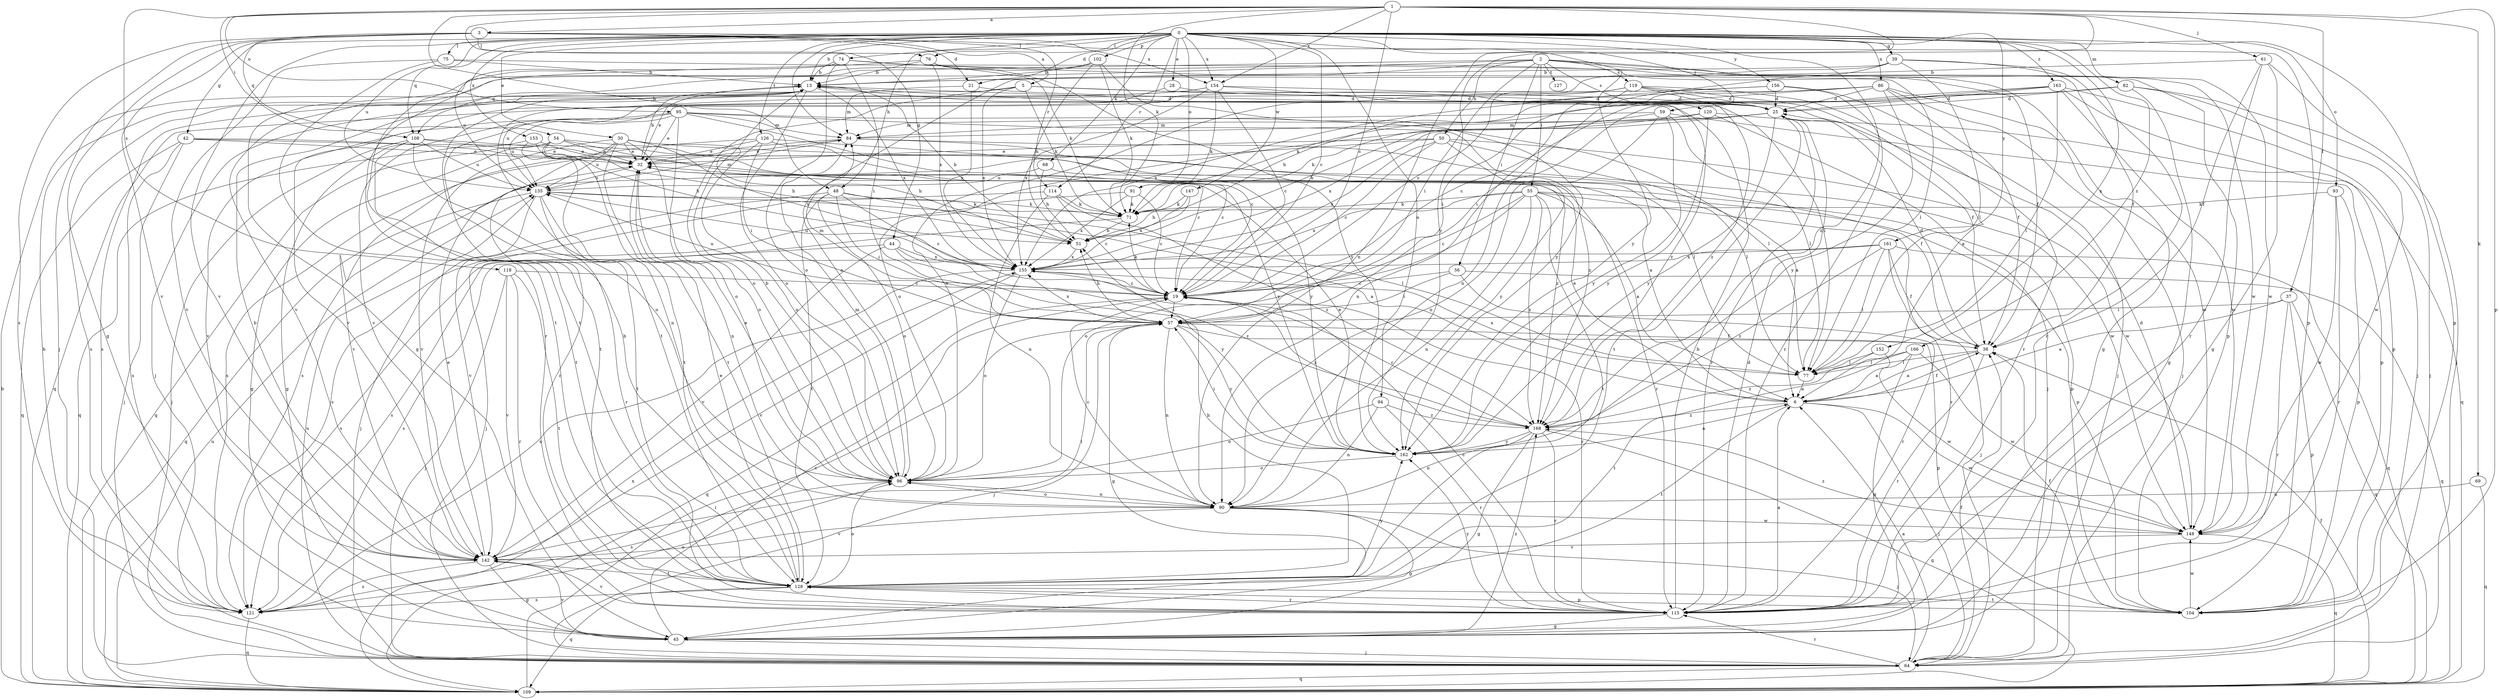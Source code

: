 strict digraph  {
0;
1;
2;
3;
5;
6;
13;
19;
21;
25;
28;
30;
32;
37;
38;
39;
42;
44;
45;
48;
50;
51;
54;
55;
56;
57;
59;
61;
64;
68;
69;
71;
74;
75;
76;
77;
82;
84;
86;
90;
91;
93;
94;
95;
96;
102;
104;
108;
109;
114;
115;
118;
119;
120;
121;
126;
127;
128;
135;
142;
147;
148;
152;
153;
154;
155;
156;
161;
162;
163;
166;
168;
0 -> 13  [label=b];
0 -> 19  [label=c];
0 -> 21  [label=d];
0 -> 28  [label=e];
0 -> 30  [label=e];
0 -> 39  [label=g];
0 -> 42  [label=g];
0 -> 48  [label=h];
0 -> 59  [label=j];
0 -> 68  [label=k];
0 -> 74  [label=l];
0 -> 75  [label=l];
0 -> 76  [label=l];
0 -> 82  [label=m];
0 -> 84  [label=m];
0 -> 86  [label=n];
0 -> 91  [label=o];
0 -> 93  [label=o];
0 -> 94  [label=o];
0 -> 102  [label=p];
0 -> 104  [label=p];
0 -> 108  [label=q];
0 -> 114  [label=r];
0 -> 126  [label=t];
0 -> 135  [label=u];
0 -> 142  [label=v];
0 -> 147  [label=w];
0 -> 152  [label=x];
0 -> 153  [label=x];
0 -> 154  [label=x];
0 -> 156  [label=y];
0 -> 161  [label=y];
0 -> 162  [label=y];
0 -> 163  [label=z];
0 -> 166  [label=z];
0 -> 168  [label=z];
1 -> 3  [label=a];
1 -> 19  [label=c];
1 -> 37  [label=f];
1 -> 44  [label=g];
1 -> 48  [label=h];
1 -> 54  [label=i];
1 -> 61  [label=j];
1 -> 69  [label=k];
1 -> 71  [label=k];
1 -> 90  [label=n];
1 -> 95  [label=o];
1 -> 104  [label=p];
1 -> 118  [label=s];
1 -> 154  [label=x];
1 -> 162  [label=y];
2 -> 38  [label=f];
2 -> 45  [label=g];
2 -> 50  [label=h];
2 -> 55  [label=i];
2 -> 56  [label=i];
2 -> 57  [label=i];
2 -> 96  [label=o];
2 -> 108  [label=q];
2 -> 119  [label=s];
2 -> 120  [label=s];
2 -> 127  [label=t];
2 -> 142  [label=v];
2 -> 148  [label=w];
3 -> 5  [label=a];
3 -> 21  [label=d];
3 -> 45  [label=g];
3 -> 64  [label=j];
3 -> 76  [label=l];
3 -> 104  [label=p];
3 -> 108  [label=q];
3 -> 114  [label=r];
3 -> 121  [label=s];
3 -> 142  [label=v];
3 -> 154  [label=x];
5 -> 25  [label=d];
5 -> 38  [label=f];
5 -> 71  [label=k];
5 -> 96  [label=o];
5 -> 121  [label=s];
5 -> 155  [label=x];
6 -> 32  [label=e];
6 -> 38  [label=f];
6 -> 64  [label=j];
6 -> 128  [label=t];
6 -> 148  [label=w];
6 -> 168  [label=z];
13 -> 25  [label=d];
13 -> 32  [label=e];
13 -> 77  [label=l];
13 -> 96  [label=o];
13 -> 155  [label=x];
19 -> 57  [label=i];
19 -> 71  [label=k];
19 -> 109  [label=q];
19 -> 135  [label=u];
19 -> 168  [label=z];
21 -> 25  [label=d];
21 -> 84  [label=m];
21 -> 155  [label=x];
25 -> 84  [label=m];
25 -> 96  [label=o];
25 -> 115  [label=r];
25 -> 128  [label=t];
25 -> 155  [label=x];
25 -> 162  [label=y];
28 -> 25  [label=d];
28 -> 128  [label=t];
30 -> 32  [label=e];
30 -> 38  [label=f];
30 -> 51  [label=h];
30 -> 96  [label=o];
30 -> 115  [label=r];
30 -> 128  [label=t];
30 -> 135  [label=u];
30 -> 142  [label=v];
30 -> 155  [label=x];
32 -> 13  [label=b];
32 -> 90  [label=n];
32 -> 104  [label=p];
32 -> 135  [label=u];
37 -> 6  [label=a];
37 -> 57  [label=i];
37 -> 104  [label=p];
37 -> 109  [label=q];
37 -> 115  [label=r];
38 -> 6  [label=a];
38 -> 25  [label=d];
38 -> 77  [label=l];
38 -> 115  [label=r];
39 -> 13  [label=b];
39 -> 19  [label=c];
39 -> 38  [label=f];
39 -> 77  [label=l];
39 -> 90  [label=n];
39 -> 115  [label=r];
42 -> 6  [label=a];
42 -> 32  [label=e];
42 -> 64  [label=j];
42 -> 109  [label=q];
42 -> 121  [label=s];
42 -> 162  [label=y];
44 -> 121  [label=s];
44 -> 142  [label=v];
44 -> 155  [label=x];
44 -> 162  [label=y];
44 -> 168  [label=z];
45 -> 19  [label=c];
45 -> 64  [label=j];
45 -> 142  [label=v];
45 -> 168  [label=z];
48 -> 6  [label=a];
48 -> 19  [label=c];
48 -> 57  [label=i];
48 -> 64  [label=j];
48 -> 71  [label=k];
48 -> 96  [label=o];
48 -> 128  [label=t];
50 -> 6  [label=a];
50 -> 19  [label=c];
50 -> 32  [label=e];
50 -> 121  [label=s];
50 -> 148  [label=w];
50 -> 155  [label=x];
50 -> 162  [label=y];
51 -> 13  [label=b];
51 -> 155  [label=x];
54 -> 19  [label=c];
54 -> 32  [label=e];
54 -> 45  [label=g];
54 -> 51  [label=h];
54 -> 77  [label=l];
54 -> 109  [label=q];
54 -> 128  [label=t];
55 -> 6  [label=a];
55 -> 19  [label=c];
55 -> 71  [label=k];
55 -> 90  [label=n];
55 -> 96  [label=o];
55 -> 104  [label=p];
55 -> 115  [label=r];
55 -> 128  [label=t];
55 -> 155  [label=x];
55 -> 168  [label=z];
56 -> 19  [label=c];
56 -> 57  [label=i];
56 -> 109  [label=q];
56 -> 115  [label=r];
57 -> 38  [label=f];
57 -> 45  [label=g];
57 -> 51  [label=h];
57 -> 64  [label=j];
57 -> 84  [label=m];
57 -> 90  [label=n];
57 -> 104  [label=p];
57 -> 155  [label=x];
57 -> 162  [label=y];
59 -> 71  [label=k];
59 -> 77  [label=l];
59 -> 84  [label=m];
59 -> 90  [label=n];
59 -> 104  [label=p];
59 -> 162  [label=y];
61 -> 13  [label=b];
61 -> 38  [label=f];
61 -> 45  [label=g];
61 -> 64  [label=j];
61 -> 115  [label=r];
64 -> 6  [label=a];
64 -> 38  [label=f];
64 -> 109  [label=q];
64 -> 115  [label=r];
64 -> 135  [label=u];
68 -> 51  [label=h];
68 -> 115  [label=r];
68 -> 135  [label=u];
69 -> 90  [label=n];
69 -> 109  [label=q];
71 -> 51  [label=h];
71 -> 121  [label=s];
74 -> 13  [label=b];
74 -> 57  [label=i];
74 -> 77  [label=l];
74 -> 96  [label=o];
74 -> 128  [label=t];
74 -> 135  [label=u];
74 -> 148  [label=w];
75 -> 13  [label=b];
75 -> 104  [label=p];
75 -> 115  [label=r];
75 -> 142  [label=v];
76 -> 13  [label=b];
76 -> 71  [label=k];
76 -> 128  [label=t];
76 -> 155  [label=x];
76 -> 162  [label=y];
77 -> 6  [label=a];
77 -> 155  [label=x];
82 -> 25  [label=d];
82 -> 45  [label=g];
82 -> 57  [label=i];
82 -> 64  [label=j];
82 -> 135  [label=u];
82 -> 148  [label=w];
84 -> 32  [label=e];
84 -> 77  [label=l];
84 -> 121  [label=s];
84 -> 148  [label=w];
86 -> 25  [label=d];
86 -> 38  [label=f];
86 -> 51  [label=h];
86 -> 57  [label=i];
86 -> 64  [label=j];
86 -> 142  [label=v];
86 -> 148  [label=w];
86 -> 162  [label=y];
90 -> 19  [label=c];
90 -> 45  [label=g];
90 -> 64  [label=j];
90 -> 96  [label=o];
90 -> 142  [label=v];
90 -> 148  [label=w];
91 -> 19  [label=c];
91 -> 71  [label=k];
91 -> 121  [label=s];
91 -> 155  [label=x];
93 -> 71  [label=k];
93 -> 104  [label=p];
93 -> 115  [label=r];
93 -> 148  [label=w];
94 -> 90  [label=n];
94 -> 96  [label=o];
94 -> 115  [label=r];
94 -> 168  [label=z];
95 -> 19  [label=c];
95 -> 32  [label=e];
95 -> 77  [label=l];
95 -> 84  [label=m];
95 -> 96  [label=o];
95 -> 128  [label=t];
95 -> 135  [label=u];
95 -> 142  [label=v];
95 -> 168  [label=z];
96 -> 13  [label=b];
96 -> 32  [label=e];
96 -> 84  [label=m];
96 -> 90  [label=n];
96 -> 121  [label=s];
102 -> 13  [label=b];
102 -> 45  [label=g];
102 -> 51  [label=h];
102 -> 71  [label=k];
102 -> 162  [label=y];
104 -> 38  [label=f];
104 -> 128  [label=t];
104 -> 148  [label=w];
108 -> 32  [label=e];
108 -> 45  [label=g];
108 -> 64  [label=j];
108 -> 96  [label=o];
108 -> 128  [label=t];
108 -> 135  [label=u];
108 -> 168  [label=z];
109 -> 13  [label=b];
109 -> 38  [label=f];
109 -> 57  [label=i];
109 -> 135  [label=u];
109 -> 155  [label=x];
114 -> 19  [label=c];
114 -> 64  [label=j];
114 -> 71  [label=k];
114 -> 90  [label=n];
114 -> 168  [label=z];
115 -> 6  [label=a];
115 -> 13  [label=b];
115 -> 19  [label=c];
115 -> 25  [label=d];
115 -> 45  [label=g];
115 -> 142  [label=v];
115 -> 162  [label=y];
118 -> 19  [label=c];
118 -> 64  [label=j];
118 -> 115  [label=r];
118 -> 128  [label=t];
118 -> 142  [label=v];
119 -> 6  [label=a];
119 -> 25  [label=d];
119 -> 90  [label=n];
119 -> 96  [label=o];
119 -> 115  [label=r];
119 -> 142  [label=v];
119 -> 168  [label=z];
120 -> 51  [label=h];
120 -> 64  [label=j];
120 -> 84  [label=m];
120 -> 109  [label=q];
120 -> 162  [label=y];
121 -> 13  [label=b];
121 -> 96  [label=o];
121 -> 109  [label=q];
126 -> 19  [label=c];
126 -> 32  [label=e];
126 -> 57  [label=i];
126 -> 96  [label=o];
126 -> 142  [label=v];
126 -> 162  [label=y];
128 -> 13  [label=b];
128 -> 32  [label=e];
128 -> 51  [label=h];
128 -> 96  [label=o];
128 -> 104  [label=p];
128 -> 109  [label=q];
128 -> 115  [label=r];
128 -> 121  [label=s];
128 -> 162  [label=y];
135 -> 71  [label=k];
135 -> 77  [label=l];
135 -> 84  [label=m];
135 -> 109  [label=q];
135 -> 115  [label=r];
135 -> 128  [label=t];
135 -> 142  [label=v];
142 -> 13  [label=b];
142 -> 32  [label=e];
142 -> 45  [label=g];
142 -> 57  [label=i];
142 -> 121  [label=s];
142 -> 128  [label=t];
147 -> 51  [label=h];
147 -> 71  [label=k];
147 -> 155  [label=x];
148 -> 25  [label=d];
148 -> 109  [label=q];
148 -> 142  [label=v];
148 -> 168  [label=z];
152 -> 77  [label=l];
152 -> 148  [label=w];
152 -> 168  [label=z];
153 -> 32  [label=e];
153 -> 51  [label=h];
153 -> 90  [label=n];
153 -> 109  [label=q];
154 -> 19  [label=c];
154 -> 25  [label=d];
154 -> 64  [label=j];
154 -> 71  [label=k];
154 -> 121  [label=s];
154 -> 155  [label=x];
154 -> 168  [label=z];
155 -> 19  [label=c];
155 -> 96  [label=o];
155 -> 115  [label=r];
155 -> 121  [label=s];
155 -> 135  [label=u];
155 -> 142  [label=v];
156 -> 25  [label=d];
156 -> 64  [label=j];
156 -> 109  [label=q];
156 -> 115  [label=r];
156 -> 155  [label=x];
161 -> 38  [label=f];
161 -> 64  [label=j];
161 -> 77  [label=l];
161 -> 109  [label=q];
161 -> 121  [label=s];
161 -> 155  [label=x];
161 -> 168  [label=z];
162 -> 6  [label=a];
162 -> 32  [label=e];
162 -> 57  [label=i];
162 -> 96  [label=o];
163 -> 19  [label=c];
163 -> 25  [label=d];
163 -> 64  [label=j];
163 -> 71  [label=k];
163 -> 77  [label=l];
163 -> 104  [label=p];
163 -> 148  [label=w];
166 -> 6  [label=a];
166 -> 45  [label=g];
166 -> 77  [label=l];
166 -> 128  [label=t];
166 -> 148  [label=w];
168 -> 19  [label=c];
168 -> 45  [label=g];
168 -> 90  [label=n];
168 -> 109  [label=q];
168 -> 115  [label=r];
168 -> 162  [label=y];
}
